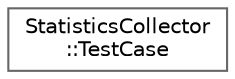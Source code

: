 digraph "类继承关系图"
{
 // LATEX_PDF_SIZE
  bgcolor="transparent";
  edge [fontname=Helvetica,fontsize=10,labelfontname=Helvetica,labelfontsize=10];
  node [fontname=Helvetica,fontsize=10,shape=box,height=0.2,width=0.4];
  rankdir="LR";
  Node0 [id="Node000000",label="StatisticsCollector\l::TestCase",height=0.2,width=0.4,color="grey40", fillcolor="white", style="filled",URL="$struct_statistics_collector_1_1_test_case.html",tooltip=" "];
}
